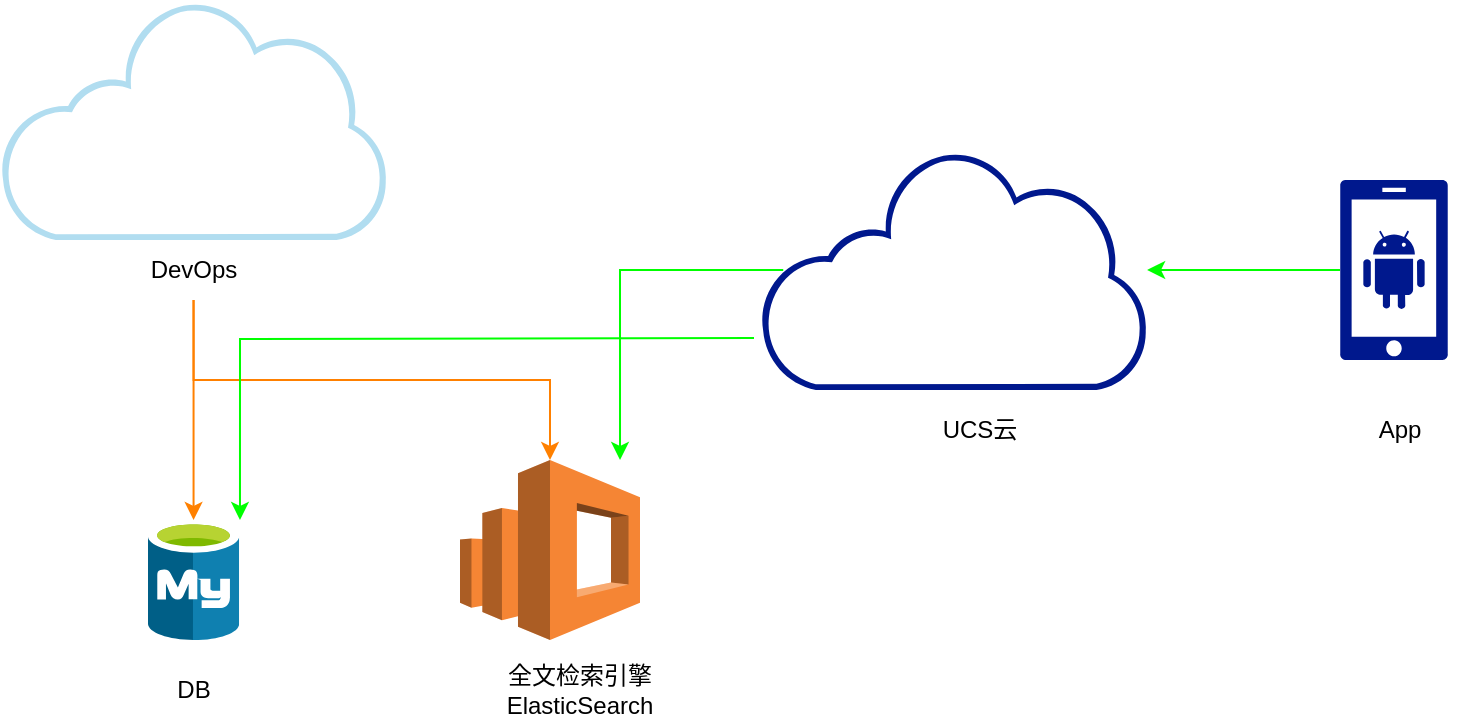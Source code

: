 <mxfile version="24.2.5" type="github">
  <diagram name="第 1 页" id="jeTXBLm-H6XMwneKPCaH">
    <mxGraphModel dx="1335" dy="838" grid="1" gridSize="10" guides="1" tooltips="1" connect="1" arrows="1" fold="1" page="1" pageScale="1" pageWidth="827" pageHeight="1169" math="0" shadow="0">
      <root>
        <mxCell id="0" />
        <mxCell id="1" parent="0" />
        <mxCell id="sWEV5LaynbLMHfX0gyIc-2" value="" style="image;sketch=0;aspect=fixed;html=1;points=[];align=center;fontSize=12;image=img/lib/mscae/Azure_Database_for_MySQL_servers.svg;" vertex="1" parent="1">
          <mxGeometry x="133.98" y="630" width="45.6" height="60" as="geometry" />
        </mxCell>
        <mxCell id="sWEV5LaynbLMHfX0gyIc-13" style="edgeStyle=orthogonalEdgeStyle;rounded=0;orthogonalLoop=1;jettySize=auto;html=1;exitX=0;exitY=0.5;exitDx=0;exitDy=0;exitPerimeter=0;strokeColor=#00FF00;" edge="1" parent="1" source="sWEV5LaynbLMHfX0gyIc-5" target="sWEV5LaynbLMHfX0gyIc-12">
          <mxGeometry relative="1" as="geometry" />
        </mxCell>
        <mxCell id="sWEV5LaynbLMHfX0gyIc-5" value="" style="sketch=0;aspect=fixed;pointerEvents=1;shadow=0;dashed=0;html=1;strokeColor=none;labelPosition=center;verticalLabelPosition=bottom;verticalAlign=top;align=center;fillColor=#00188D;shape=mxgraph.mscae.enterprise.android_phone" vertex="1" parent="1">
          <mxGeometry x="730" y="460" width="54" height="90" as="geometry" />
        </mxCell>
        <mxCell id="sWEV5LaynbLMHfX0gyIc-9" style="edgeStyle=orthogonalEdgeStyle;rounded=0;orthogonalLoop=1;jettySize=auto;html=1;exitX=0.5;exitY=1;exitDx=0;exitDy=0;strokeColor=#FF8000;" edge="1" parent="1" source="sWEV5LaynbLMHfX0gyIc-15" target="sWEV5LaynbLMHfX0gyIc-2">
          <mxGeometry relative="1" as="geometry">
            <mxPoint x="157" y="540" as="sourcePoint" />
          </mxGeometry>
        </mxCell>
        <mxCell id="sWEV5LaynbLMHfX0gyIc-6" value="" style="sketch=0;aspect=fixed;pointerEvents=1;shadow=0;dashed=0;html=1;strokeColor=none;labelPosition=center;verticalLabelPosition=bottom;verticalAlign=top;align=center;fillColor=#b1ddf0;shape=mxgraph.mscae.enterprise.internet_hollow" vertex="1" parent="1">
          <mxGeometry x="60" y="370" width="193.55" height="120" as="geometry" />
        </mxCell>
        <mxCell id="sWEV5LaynbLMHfX0gyIc-10" value="" style="outlineConnect=0;dashed=0;verticalLabelPosition=bottom;verticalAlign=top;align=center;html=1;shape=mxgraph.aws3.elasticsearch_service;fillColor=#F58534;gradientColor=none;" vertex="1" parent="1">
          <mxGeometry x="290" y="600" width="90" height="90" as="geometry" />
        </mxCell>
        <mxCell id="sWEV5LaynbLMHfX0gyIc-25" style="edgeStyle=orthogonalEdgeStyle;rounded=0;orthogonalLoop=1;jettySize=auto;html=1;exitX=0.06;exitY=0.5;exitDx=0;exitDy=0;exitPerimeter=0;entryX=0.889;entryY=0;entryDx=0;entryDy=0;entryPerimeter=0;strokeColor=#00FF00;" edge="1" parent="1" source="sWEV5LaynbLMHfX0gyIc-12" target="sWEV5LaynbLMHfX0gyIc-10">
          <mxGeometry relative="1" as="geometry">
            <mxPoint x="370" y="590" as="targetPoint" />
          </mxGeometry>
        </mxCell>
        <mxCell id="sWEV5LaynbLMHfX0gyIc-12" value="" style="sketch=0;aspect=fixed;pointerEvents=1;shadow=0;dashed=0;html=1;strokeColor=none;labelPosition=center;verticalLabelPosition=bottom;verticalAlign=top;align=center;fillColor=#00188D;shape=mxgraph.mscae.enterprise.internet_hollow" vertex="1" parent="1">
          <mxGeometry x="440" y="445" width="193.55" height="120" as="geometry" />
        </mxCell>
        <mxCell id="sWEV5LaynbLMHfX0gyIc-14" value="UCS云" style="text;html=1;align=center;verticalAlign=middle;whiteSpace=wrap;rounded=0;" vertex="1" parent="1">
          <mxGeometry x="520" y="570" width="60" height="30" as="geometry" />
        </mxCell>
        <mxCell id="sWEV5LaynbLMHfX0gyIc-20" style="edgeStyle=orthogonalEdgeStyle;rounded=0;orthogonalLoop=1;jettySize=auto;html=1;exitX=0.5;exitY=1;exitDx=0;exitDy=0;strokeColor=#FF8000;" edge="1" parent="1" source="sWEV5LaynbLMHfX0gyIc-15" target="sWEV5LaynbLMHfX0gyIc-10">
          <mxGeometry relative="1" as="geometry" />
        </mxCell>
        <mxCell id="sWEV5LaynbLMHfX0gyIc-15" value="DevOps" style="text;html=1;align=center;verticalAlign=middle;whiteSpace=wrap;rounded=0;" vertex="1" parent="1">
          <mxGeometry x="126.78" y="490" width="60" height="30" as="geometry" />
        </mxCell>
        <mxCell id="sWEV5LaynbLMHfX0gyIc-16" value="DB" style="text;html=1;align=center;verticalAlign=middle;whiteSpace=wrap;rounded=0;" vertex="1" parent="1">
          <mxGeometry x="126.78" y="700" width="60" height="30" as="geometry" />
        </mxCell>
        <mxCell id="sWEV5LaynbLMHfX0gyIc-17" value="全文检索引擎ElasticSearch" style="text;html=1;align=center;verticalAlign=middle;whiteSpace=wrap;rounded=0;" vertex="1" parent="1">
          <mxGeometry x="320" y="700" width="60" height="30" as="geometry" />
        </mxCell>
        <mxCell id="sWEV5LaynbLMHfX0gyIc-21" style="edgeStyle=orthogonalEdgeStyle;rounded=0;orthogonalLoop=1;jettySize=auto;html=1;entryX=1.009;entryY=0;entryDx=0;entryDy=0;entryPerimeter=0;strokeColor=#00FF00;" edge="1" parent="1" target="sWEV5LaynbLMHfX0gyIc-2">
          <mxGeometry relative="1" as="geometry">
            <mxPoint x="437" y="539" as="sourcePoint" />
          </mxGeometry>
        </mxCell>
        <mxCell id="sWEV5LaynbLMHfX0gyIc-26" value="App" style="text;html=1;align=center;verticalAlign=middle;whiteSpace=wrap;rounded=0;" vertex="1" parent="1">
          <mxGeometry x="730" y="570" width="60" height="30" as="geometry" />
        </mxCell>
      </root>
    </mxGraphModel>
  </diagram>
</mxfile>
